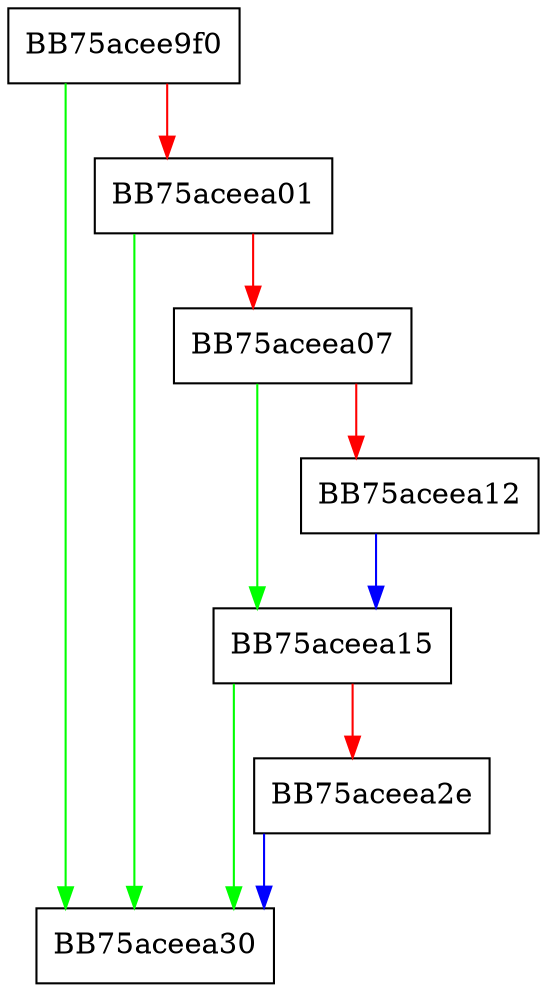 digraph execute {
  node [shape="box"];
  graph [splines=ortho];
  BB75acee9f0 -> BB75aceea30 [color="green"];
  BB75acee9f0 -> BB75aceea01 [color="red"];
  BB75aceea01 -> BB75aceea30 [color="green"];
  BB75aceea01 -> BB75aceea07 [color="red"];
  BB75aceea07 -> BB75aceea15 [color="green"];
  BB75aceea07 -> BB75aceea12 [color="red"];
  BB75aceea12 -> BB75aceea15 [color="blue"];
  BB75aceea15 -> BB75aceea30 [color="green"];
  BB75aceea15 -> BB75aceea2e [color="red"];
  BB75aceea2e -> BB75aceea30 [color="blue"];
}